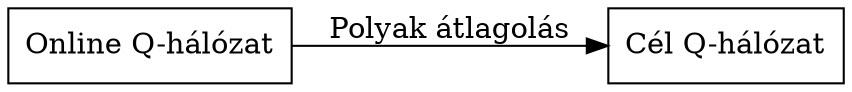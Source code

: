 digraph dql {
    graph[dpi=300]
    rankdir="LR"
    qnet1 [label="Online Q-hálózat", shape="rectangle"]
    qnet2 [label="Cél Q-hálózat", shape="rectangle"]

    qnet1 -> qnet2 [label="Polyak átlagolás"]
}
